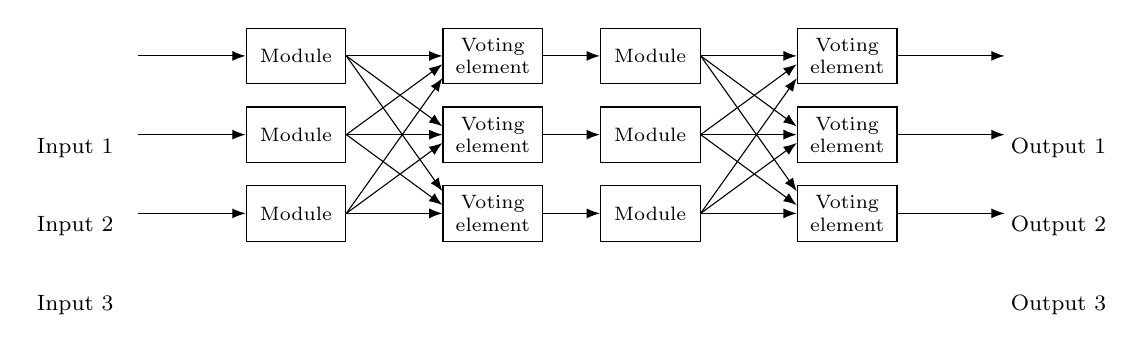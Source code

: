 \begin{tikzpicture}[
	textbox/.style={font=\scriptsize, draw, text width=30, minimum height=20, inner sep=3, align=center},
	circ/.style={circle, draw, minimum width=3, minimum height=3, inner sep=0, fill, align=center}
]
\node[textbox] (mod11) at (0, 1) {Module};
\node[textbox] (mod12) at (0, 0) {Module};
\node[textbox] (mod13) at (0,-1) {Module};

\node[textbox] (vote11) at (2.5, 1) {Voting\\element};
\node[textbox] (vote12) at (2.5, 0) {Voting\\element};
\node[textbox] (vote13) at (2.5,-1) {Voting\\element};

\draw[-Latex]  (mod11.east) -- (vote11.west);
\draw[-Latex]  (mod11.east) -- ([yshift=3]vote12.west);
\draw[-Latex]  (mod11.east) -- ([yshift=8]vote13.west);
\draw[-Latex]  (mod12.east) -- ([yshift=-3]vote11.west);
\draw[-Latex]  (mod12.east) -- (vote12.west);
\draw[-Latex]  (mod12.east) -- ([yshift=3]vote13.west);
\draw[-Latex]  (mod13.east) -- ([yshift=-8]vote11.west);
\draw[-Latex]  (mod13.east) -- ([yshift=-3]vote12.west);
\draw[-Latex]  (mod13.east) -- (vote13.west);
	
\draw[Latex-]  (mod11) -- ++(-2,0) node[above right=-2] {\footnotesize Input 1};
\draw[Latex-]  (mod12) -- ++(-2,0) node[above right=-2] {\footnotesize Input 2};
\draw[Latex-]  (mod13) -- ++(-2,0) node[above right=-2] {\footnotesize Input 3};

\node[textbox] (mod21) at (4.5,1) {Module};
\node[textbox] (mod22) at (4.5,0) {Module};
\node[textbox] (mod23) at (4.5,-1) {Module};

\node[textbox] (vote21) at (7,1) {Voting\\element};
\node[textbox] (vote22) at (7,0) {Voting\\element};
\node[textbox] (vote23) at (7,-1) {Voting\\element};

\draw [-Latex] (vote11) -- (mod21);
\draw [-Latex] (vote12) -- (mod22);
\draw [-Latex] (vote13) -- (mod23);
\draw [-Latex] (mod21.east) -- (vote21.west);
\draw [-Latex] (mod21.east) -- ([yshift=3]vote22.west);
\draw [-Latex] (mod21.east) -- ([yshift=8]vote23.west);
\draw [-Latex] (mod22.east) -- ([yshift=-3]vote21.west);
\draw [-Latex] (mod22.east) -- (vote22.west);
\draw [-Latex] (mod22.east) -- ([yshift=3]vote23.west);
\draw [-Latex] (mod23.east) -- (vote23.west);
\draw [-Latex] (mod23.east) -- ([yshift=-3]vote22.west);
\draw [-Latex] (mod23.east) -- ([yshift=-8]vote21.west);

\draw[-Latex]  (vote21) -- ++(2,0) node[above left=-2] {\footnotesize Output 1};
\draw[-Latex]  (vote22) -- ++(2,0) node[above left=-2] {\footnotesize Output 2};
\draw[-Latex]  (vote23) -- ++(2,0) node[above left=-2] {\footnotesize Output 3};
\end{tikzpicture}